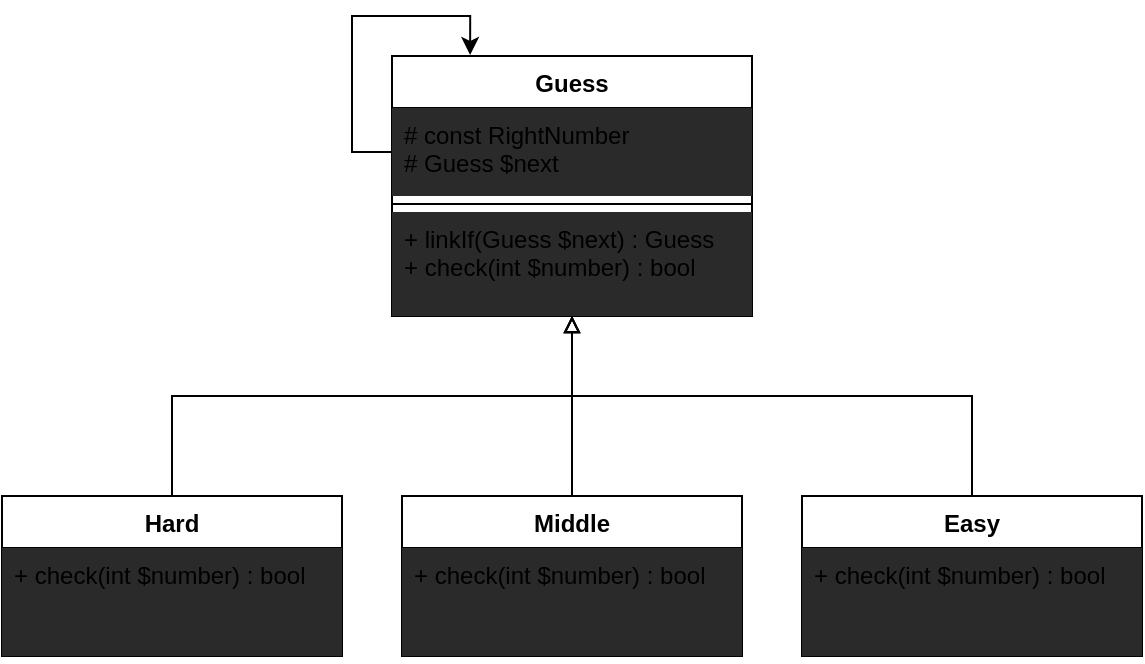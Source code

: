 <mxfile version="13.9.9" type="device"><diagram id="7Rwt5PJg91dTY33-8Qho" name="Страница 1"><mxGraphModel dx="1024" dy="592" grid="1" gridSize="10" guides="1" tooltips="1" connect="1" arrows="1" fold="1" page="1" pageScale="1" pageWidth="827" pageHeight="1169" math="0" shadow="0"><root><mxCell id="0"/><mxCell id="1" parent="0"/><mxCell id="qUS3o4V0p0hJPLpdpAgW-1" value="Guess" style="swimlane;fontStyle=1;align=center;verticalAlign=top;childLayout=stackLayout;horizontal=1;startSize=26;horizontalStack=0;resizeParent=1;resizeParentMax=0;resizeLast=0;collapsible=1;marginBottom=0;" parent="1" vertex="1"><mxGeometry x="340" y="30" width="180" height="130" as="geometry"/></mxCell><mxCell id="qUS3o4V0p0hJPLpdpAgW-17" style="edgeStyle=orthogonalEdgeStyle;rounded=0;orthogonalLoop=1;jettySize=auto;html=1;endArrow=classic;endFill=1;exitX=0;exitY=0.5;exitDx=0;exitDy=0;entryX=0.217;entryY=-0.004;entryDx=0;entryDy=0;entryPerimeter=0;" parent="qUS3o4V0p0hJPLpdpAgW-1" source="qUS3o4V0p0hJPLpdpAgW-2" target="qUS3o4V0p0hJPLpdpAgW-1" edge="1"><mxGeometry relative="1" as="geometry"><Array as="points"><mxPoint x="-20" y="48"/><mxPoint x="-20" y="-20"/><mxPoint x="39" y="-20"/></Array></mxGeometry></mxCell><mxCell id="qUS3o4V0p0hJPLpdpAgW-2" value="# const RightNumber&#10;# Guess $next" style="text;strokeColor=none;align=left;verticalAlign=top;spacingLeft=4;spacingRight=4;overflow=hidden;rotatable=0;points=[[0,0.5],[1,0.5]];portConstraint=eastwest;fillColor=#2a2a2a;" parent="qUS3o4V0p0hJPLpdpAgW-1" vertex="1"><mxGeometry y="26" width="180" height="44" as="geometry"/></mxCell><mxCell id="qUS3o4V0p0hJPLpdpAgW-3" value="" style="line;strokeWidth=1;fillColor=none;align=left;verticalAlign=middle;spacingTop=-1;spacingLeft=3;spacingRight=3;rotatable=0;labelPosition=right;points=[];portConstraint=eastwest;" parent="qUS3o4V0p0hJPLpdpAgW-1" vertex="1"><mxGeometry y="70" width="180" height="8" as="geometry"/></mxCell><mxCell id="qUS3o4V0p0hJPLpdpAgW-4" value="+ linkIf(Guess $next) : Guess&#10;+ check(int $number) : bool&#10;" style="text;strokeColor=none;align=left;verticalAlign=top;spacingLeft=4;spacingRight=4;overflow=hidden;rotatable=0;points=[[0,0.5],[1,0.5]];portConstraint=eastwest;fillColor=#2a2a2a;" parent="qUS3o4V0p0hJPLpdpAgW-1" vertex="1"><mxGeometry y="78" width="180" height="52" as="geometry"/></mxCell><mxCell id="qUS3o4V0p0hJPLpdpAgW-14" style="edgeStyle=orthogonalEdgeStyle;rounded=0;orthogonalLoop=1;jettySize=auto;html=1;entryX=0.5;entryY=1;entryDx=0;entryDy=0;entryPerimeter=0;endArrow=block;endFill=0;" parent="1" source="qUS3o4V0p0hJPLpdpAgW-6" target="qUS3o4V0p0hJPLpdpAgW-4" edge="1"><mxGeometry relative="1" as="geometry"><Array as="points"><mxPoint x="230" y="200"/><mxPoint x="430" y="200"/></Array></mxGeometry></mxCell><mxCell id="qUS3o4V0p0hJPLpdpAgW-6" value="Hard" style="swimlane;fontStyle=1;align=center;verticalAlign=top;childLayout=stackLayout;horizontal=1;startSize=26;horizontalStack=0;resizeParent=1;resizeParentMax=0;resizeLast=0;collapsible=1;marginBottom=0;" parent="1" vertex="1"><mxGeometry x="145" y="250" width="170" height="80" as="geometry"/></mxCell><mxCell id="qUS3o4V0p0hJPLpdpAgW-9" value="+ check(int $number) : bool&#10;" style="text;strokeColor=none;align=left;verticalAlign=top;spacingLeft=4;spacingRight=4;overflow=hidden;rotatable=0;points=[[0,0.5],[1,0.5]];portConstraint=eastwest;fillColor=#2a2a2a;" parent="qUS3o4V0p0hJPLpdpAgW-6" vertex="1"><mxGeometry y="26" width="170" height="54" as="geometry"/></mxCell><mxCell id="qUS3o4V0p0hJPLpdpAgW-15" style="edgeStyle=orthogonalEdgeStyle;rounded=0;orthogonalLoop=1;jettySize=auto;html=1;endArrow=block;endFill=0;" parent="1" source="qUS3o4V0p0hJPLpdpAgW-10" edge="1"><mxGeometry relative="1" as="geometry"><mxPoint x="430" y="160" as="targetPoint"/></mxGeometry></mxCell><mxCell id="qUS3o4V0p0hJPLpdpAgW-10" value="Middle" style="swimlane;fontStyle=1;align=center;verticalAlign=top;childLayout=stackLayout;horizontal=1;startSize=26;horizontalStack=0;resizeParent=1;resizeParentMax=0;resizeLast=0;collapsible=1;marginBottom=0;" parent="1" vertex="1"><mxGeometry x="345" y="250" width="170" height="80" as="geometry"/></mxCell><mxCell id="qUS3o4V0p0hJPLpdpAgW-11" value="+ check(int $number) : bool&#10;" style="text;strokeColor=none;align=left;verticalAlign=top;spacingLeft=4;spacingRight=4;overflow=hidden;rotatable=0;points=[[0,0.5],[1,0.5]];portConstraint=eastwest;fillColor=#2a2a2a;" parent="qUS3o4V0p0hJPLpdpAgW-10" vertex="1"><mxGeometry y="26" width="170" height="54" as="geometry"/></mxCell><mxCell id="qUS3o4V0p0hJPLpdpAgW-16" style="edgeStyle=orthogonalEdgeStyle;rounded=0;orthogonalLoop=1;jettySize=auto;html=1;endArrow=block;endFill=0;" parent="1" source="qUS3o4V0p0hJPLpdpAgW-12" edge="1"><mxGeometry relative="1" as="geometry"><mxPoint x="430" y="160" as="targetPoint"/><Array as="points"><mxPoint x="630" y="200"/><mxPoint x="430" y="200"/></Array></mxGeometry></mxCell><mxCell id="qUS3o4V0p0hJPLpdpAgW-12" value="Easy" style="swimlane;fontStyle=1;align=center;verticalAlign=top;childLayout=stackLayout;horizontal=1;startSize=26;horizontalStack=0;resizeParent=1;resizeParentMax=0;resizeLast=0;collapsible=1;marginBottom=0;" parent="1" vertex="1"><mxGeometry x="545" y="250" width="170" height="80" as="geometry"/></mxCell><mxCell id="qUS3o4V0p0hJPLpdpAgW-13" value="+ check(int $number) : bool&#10;" style="text;strokeColor=none;align=left;verticalAlign=top;spacingLeft=4;spacingRight=4;overflow=hidden;rotatable=0;points=[[0,0.5],[1,0.5]];portConstraint=eastwest;fillColor=#2a2a2a;" parent="qUS3o4V0p0hJPLpdpAgW-12" vertex="1"><mxGeometry y="26" width="170" height="54" as="geometry"/></mxCell></root></mxGraphModel></diagram></mxfile>